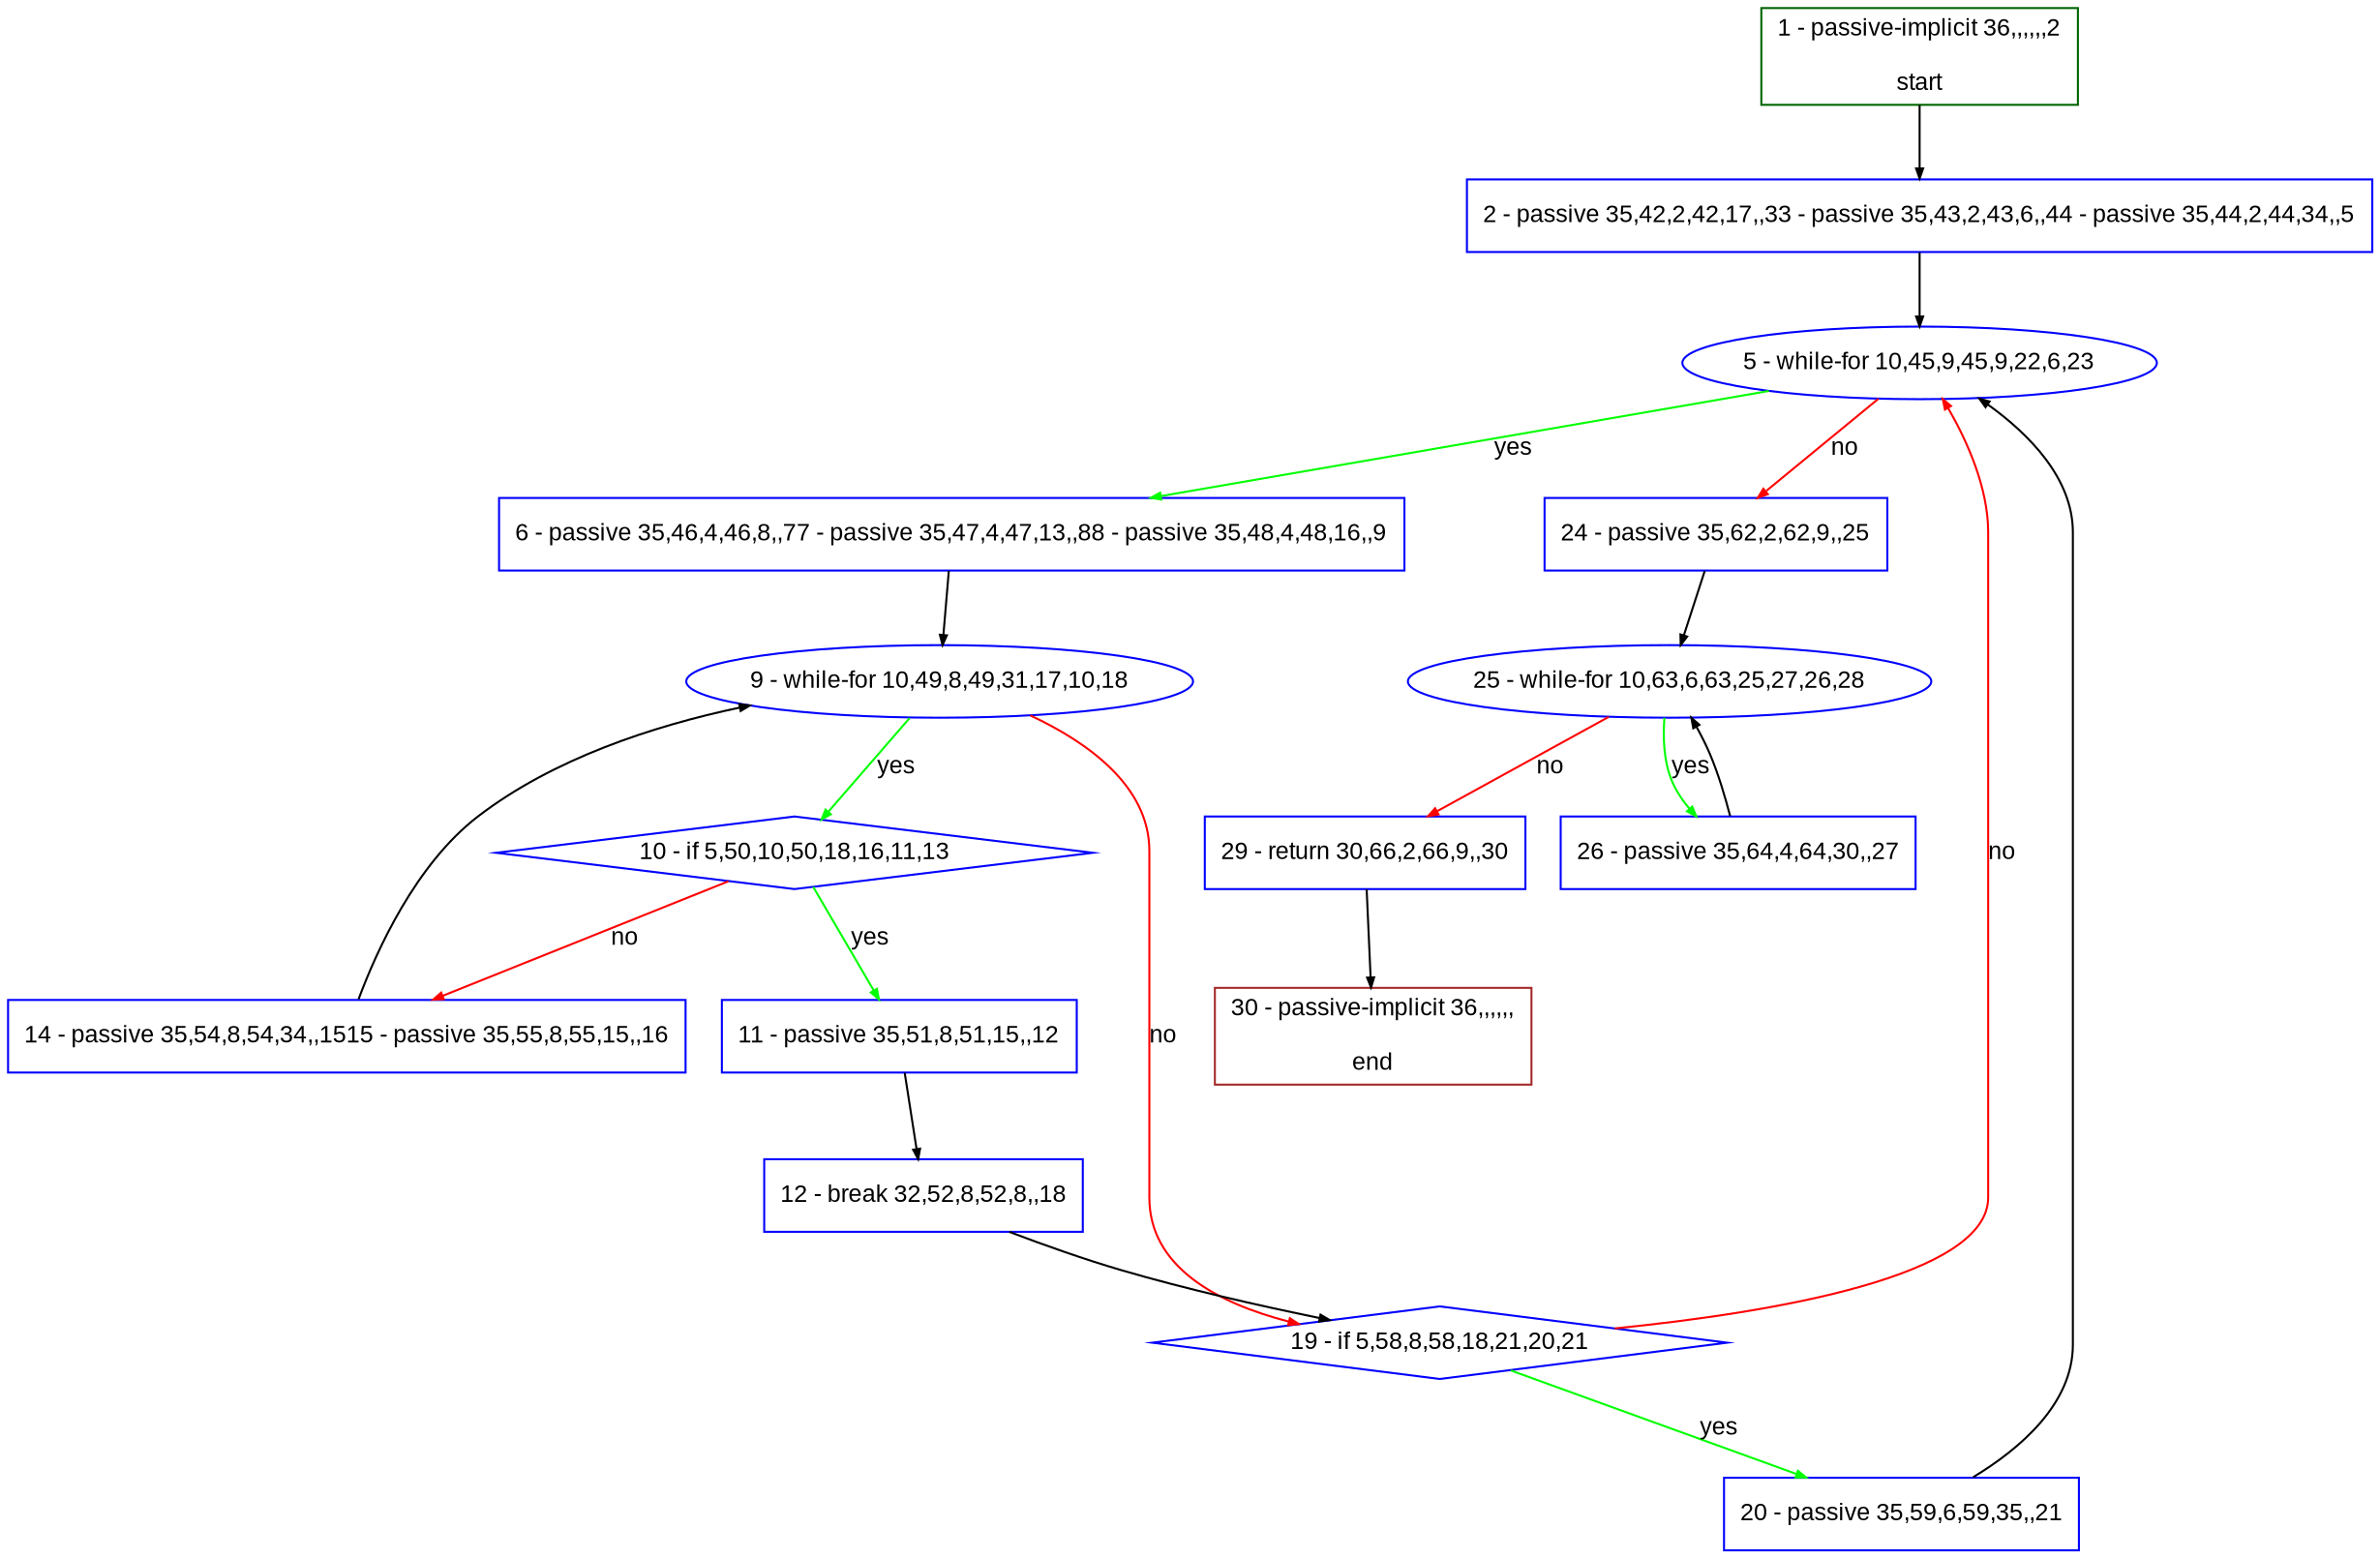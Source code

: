 digraph "" {
  graph [bgcolor="white", fillcolor="#FFFFCC", pack="true", packmode="clust", fontname="Arial", label="", fontsize="12", compound="true", style="rounded,filled"];
  node [node_initialized="no", fillcolor="white", fontname="Arial", label="", color="grey", fontsize="12", fixedsize="false", compound="true", shape="rectangle", style="filled"];
  edge [arrowtail="none", lhead="", fontcolor="black", fontname="Arial", label="", color="black", fontsize="12", arrowhead="normal", arrowsize="0.5", compound="true", ltail="", dir="forward"];
  __N1 [fillcolor="#ffffff", label="2 - passive 35,42,2,42,17,,33 - passive 35,43,2,43,6,,44 - passive 35,44,2,44,34,,5", color="#0000ff", shape="box", style="filled"];
  __N2 [fillcolor="#ffffff", label="1 - passive-implicit 36,,,,,,2\n\nstart", color="#006400", shape="box", style="filled"];
  __N3 [fillcolor="#ffffff", label="5 - while-for 10,45,9,45,9,22,6,23", color="#0000ff", shape="oval", style="filled"];
  __N4 [fillcolor="#ffffff", label="6 - passive 35,46,4,46,8,,77 - passive 35,47,4,47,13,,88 - passive 35,48,4,48,16,,9", color="#0000ff", shape="box", style="filled"];
  __N5 [fillcolor="#ffffff", label="24 - passive 35,62,2,62,9,,25", color="#0000ff", shape="box", style="filled"];
  __N6 [fillcolor="#ffffff", label="9 - while-for 10,49,8,49,31,17,10,18", color="#0000ff", shape="oval", style="filled"];
  __N7 [fillcolor="#ffffff", label="10 - if 5,50,10,50,18,16,11,13", color="#0000ff", shape="diamond", style="filled"];
  __N8 [fillcolor="#ffffff", label="19 - if 5,58,8,58,18,21,20,21", color="#0000ff", shape="diamond", style="filled"];
  __N9 [fillcolor="#ffffff", label="11 - passive 35,51,8,51,15,,12", color="#0000ff", shape="box", style="filled"];
  __N10 [fillcolor="#ffffff", label="14 - passive 35,54,8,54,34,,1515 - passive 35,55,8,55,15,,16", color="#0000ff", shape="box", style="filled"];
  __N11 [fillcolor="#ffffff", label="12 - break 32,52,8,52,8,,18", color="#0000ff", shape="box", style="filled"];
  __N12 [fillcolor="#ffffff", label="20 - passive 35,59,6,59,35,,21", color="#0000ff", shape="box", style="filled"];
  __N13 [fillcolor="#ffffff", label="25 - while-for 10,63,6,63,25,27,26,28", color="#0000ff", shape="oval", style="filled"];
  __N14 [fillcolor="#ffffff", label="26 - passive 35,64,4,64,30,,27", color="#0000ff", shape="box", style="filled"];
  __N15 [fillcolor="#ffffff", label="29 - return 30,66,2,66,9,,30", color="#0000ff", shape="box", style="filled"];
  __N16 [fillcolor="#ffffff", label="30 - passive-implicit 36,,,,,,\n\nend", color="#a52a2a", shape="box", style="filled"];
  __N2 -> __N1 [arrowtail="none", color="#000000", label="", arrowhead="normal", dir="forward"];
  __N1 -> __N3 [arrowtail="none", color="#000000", label="", arrowhead="normal", dir="forward"];
  __N3 -> __N4 [arrowtail="none", color="#00ff00", label="yes", arrowhead="normal", dir="forward"];
  __N3 -> __N5 [arrowtail="none", color="#ff0000", label="no", arrowhead="normal", dir="forward"];
  __N4 -> __N6 [arrowtail="none", color="#000000", label="", arrowhead="normal", dir="forward"];
  __N6 -> __N7 [arrowtail="none", color="#00ff00", label="yes", arrowhead="normal", dir="forward"];
  __N6 -> __N8 [arrowtail="none", color="#ff0000", label="no", arrowhead="normal", dir="forward"];
  __N7 -> __N9 [arrowtail="none", color="#00ff00", label="yes", arrowhead="normal", dir="forward"];
  __N7 -> __N10 [arrowtail="none", color="#ff0000", label="no", arrowhead="normal", dir="forward"];
  __N9 -> __N11 [arrowtail="none", color="#000000", label="", arrowhead="normal", dir="forward"];
  __N11 -> __N8 [arrowtail="none", color="#000000", label="", arrowhead="normal", dir="forward"];
  __N10 -> __N6 [arrowtail="none", color="#000000", label="", arrowhead="normal", dir="forward"];
  __N8 -> __N3 [arrowtail="none", color="#ff0000", label="no", arrowhead="normal", dir="forward"];
  __N8 -> __N12 [arrowtail="none", color="#00ff00", label="yes", arrowhead="normal", dir="forward"];
  __N12 -> __N3 [arrowtail="none", color="#000000", label="", arrowhead="normal", dir="forward"];
  __N5 -> __N13 [arrowtail="none", color="#000000", label="", arrowhead="normal", dir="forward"];
  __N13 -> __N14 [arrowtail="none", color="#00ff00", label="yes", arrowhead="normal", dir="forward"];
  __N14 -> __N13 [arrowtail="none", color="#000000", label="", arrowhead="normal", dir="forward"];
  __N13 -> __N15 [arrowtail="none", color="#ff0000", label="no", arrowhead="normal", dir="forward"];
  __N15 -> __N16 [arrowtail="none", color="#000000", label="", arrowhead="normal", dir="forward"];
}

